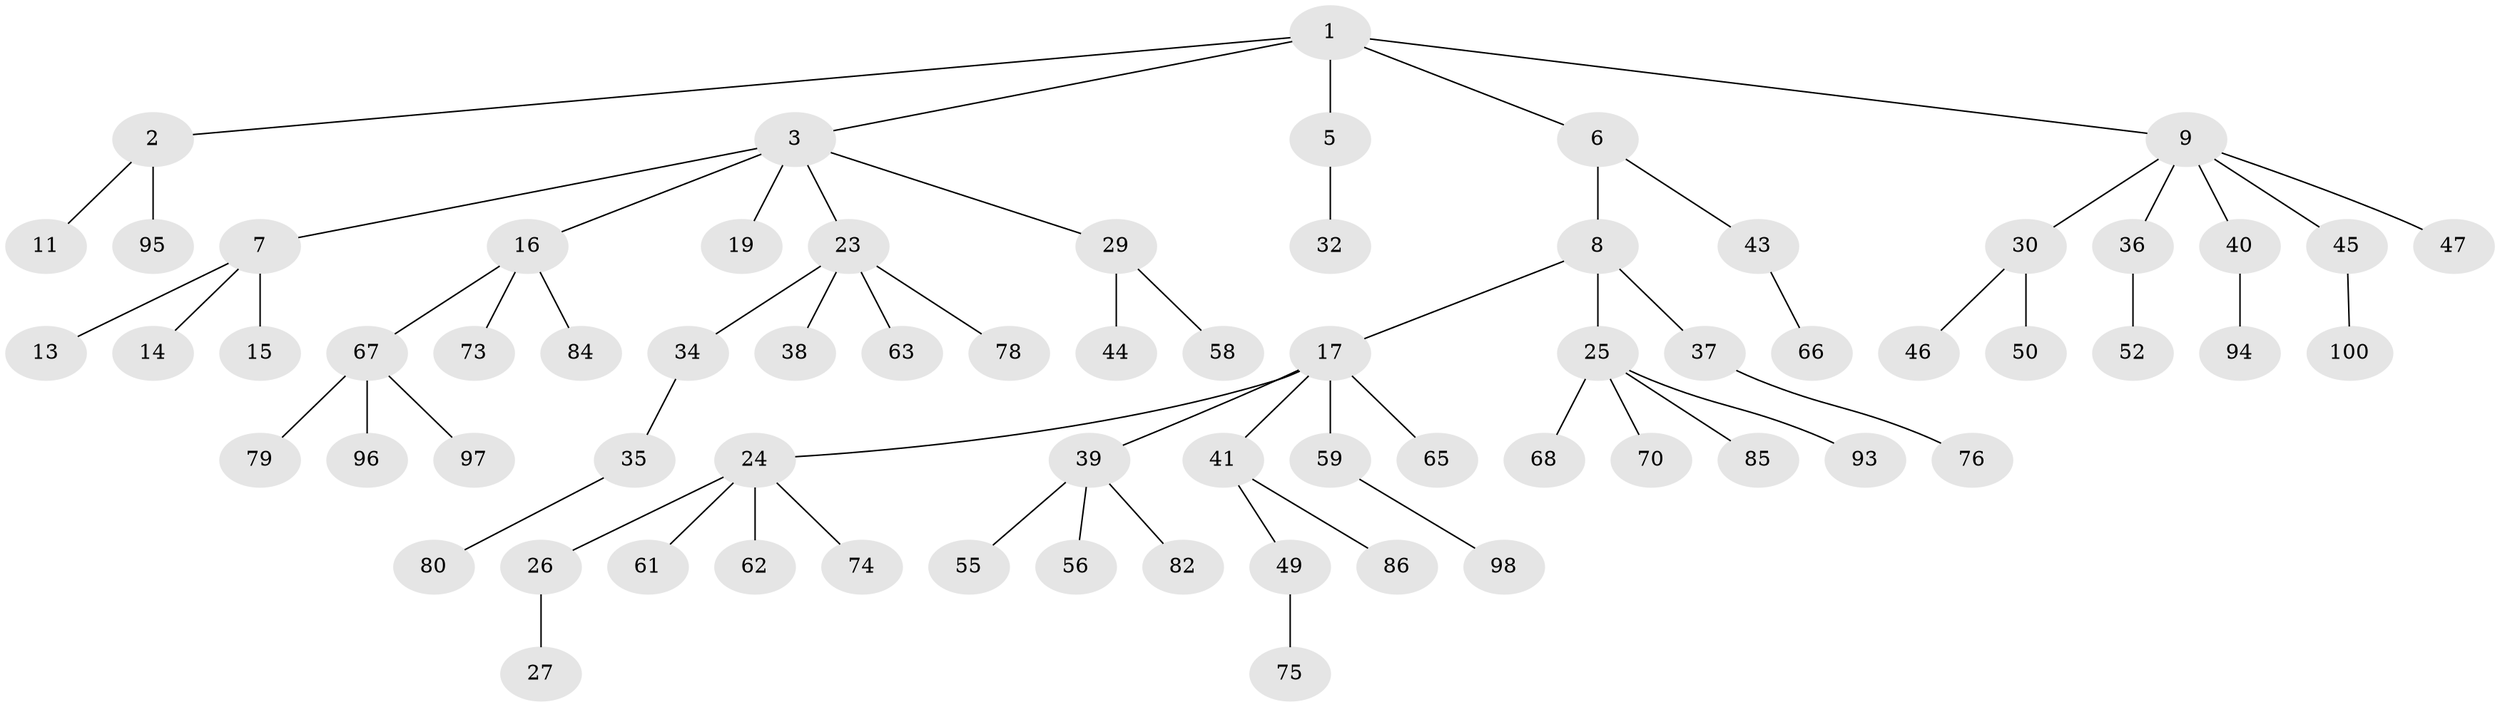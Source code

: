 // original degree distribution, {4: 0.09, 5: 0.02, 3: 0.15, 2: 0.23, 1: 0.49, 6: 0.02}
// Generated by graph-tools (version 1.1) at 2025/38/02/21/25 10:38:55]
// undirected, 69 vertices, 68 edges
graph export_dot {
graph [start="1"]
  node [color=gray90,style=filled];
  1 [super="+4"];
  2 [super="+64"];
  3 [super="+18"];
  5 [super="+20"];
  6 [super="+57"];
  7 [super="+10"];
  8 [super="+12"];
  9 [super="+21"];
  11;
  13;
  14;
  15;
  16 [super="+22"];
  17 [super="+33"];
  19 [super="+90"];
  23 [super="+28"];
  24 [super="+31"];
  25 [super="+69"];
  26;
  27 [super="+71"];
  29 [super="+42"];
  30;
  32;
  34;
  35 [super="+72"];
  36 [super="+91"];
  37 [super="+53"];
  38;
  39 [super="+54"];
  40 [super="+83"];
  41 [super="+60"];
  43 [super="+51"];
  44;
  45 [super="+48"];
  46;
  47 [super="+81"];
  49 [super="+88"];
  50 [super="+99"];
  52;
  55;
  56;
  58;
  59 [super="+77"];
  61;
  62;
  63 [super="+92"];
  65;
  66;
  67 [super="+87"];
  68;
  70;
  73;
  74;
  75;
  76;
  78;
  79;
  80;
  82 [super="+89"];
  84;
  85;
  86;
  93;
  94;
  95;
  96;
  97;
  98;
  100;
  1 -- 2;
  1 -- 3;
  1 -- 5;
  1 -- 9;
  1 -- 6;
  2 -- 11;
  2 -- 95;
  3 -- 7;
  3 -- 16;
  3 -- 23;
  3 -- 19;
  3 -- 29;
  5 -- 32;
  6 -- 8;
  6 -- 43;
  7 -- 13;
  7 -- 14;
  7 -- 15;
  8 -- 37;
  8 -- 17;
  8 -- 25;
  9 -- 30;
  9 -- 40;
  9 -- 47;
  9 -- 36;
  9 -- 45;
  16 -- 73;
  16 -- 84;
  16 -- 67;
  17 -- 24;
  17 -- 39;
  17 -- 59;
  17 -- 65;
  17 -- 41;
  23 -- 34;
  23 -- 38;
  23 -- 63;
  23 -- 78;
  24 -- 26;
  24 -- 61;
  24 -- 62;
  24 -- 74;
  25 -- 68;
  25 -- 85;
  25 -- 93;
  25 -- 70;
  26 -- 27;
  29 -- 58;
  29 -- 44;
  30 -- 46;
  30 -- 50;
  34 -- 35;
  35 -- 80;
  36 -- 52;
  37 -- 76;
  39 -- 56;
  39 -- 82;
  39 -- 55;
  40 -- 94;
  41 -- 49;
  41 -- 86;
  43 -- 66;
  45 -- 100;
  49 -- 75;
  59 -- 98;
  67 -- 79;
  67 -- 97;
  67 -- 96;
}
